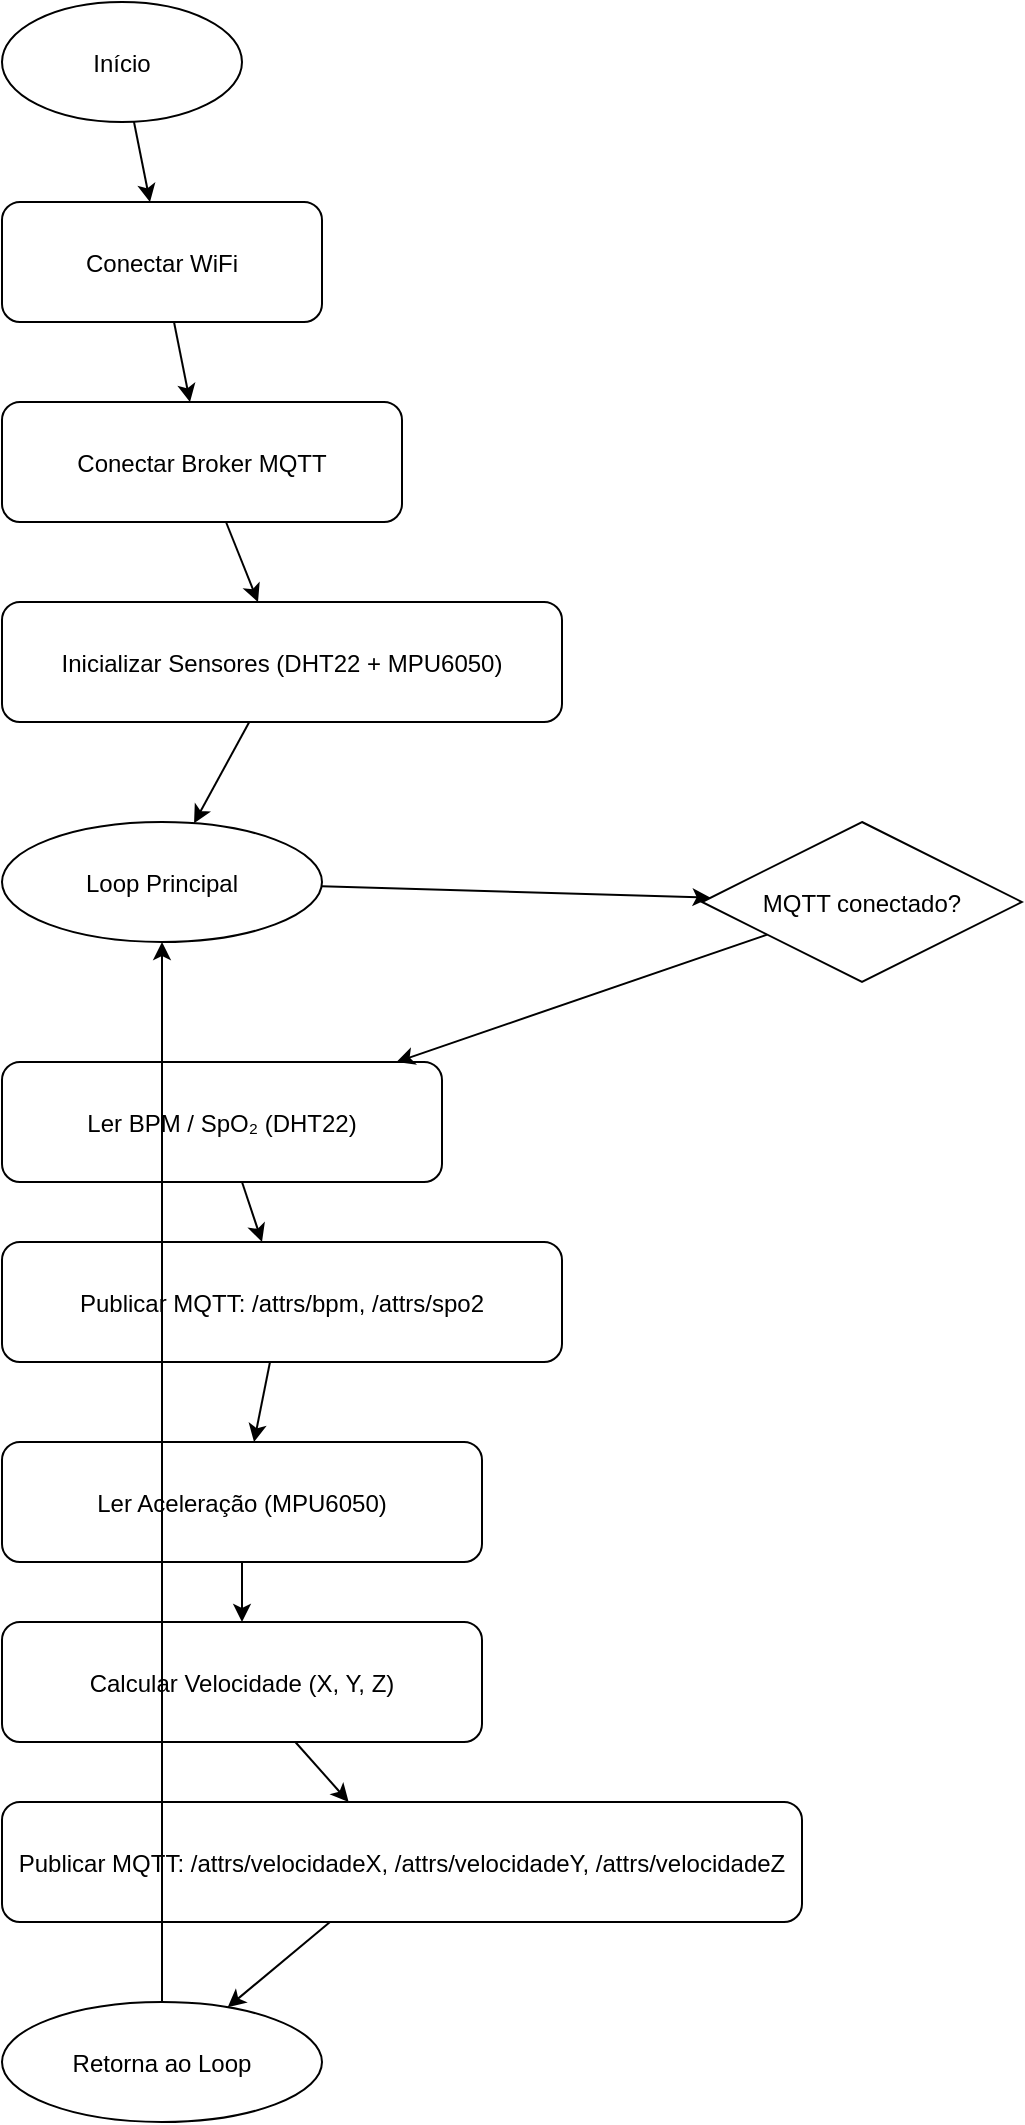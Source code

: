 <mxfile>
  <diagram id="IoTProject" name="Fluxograma IoT">
    <mxGraphModel dx="1280" dy="720" grid="1" gridSize="10" guides="1" tooltips="1" connect="1" arrows="1" fold="1" page="1" pageScale="1" pageWidth="1920" pageHeight="1080" math="0" shadow="0">
      <root>
        <mxCell id="0" />
        <mxCell id="1" parent="0" />

        <!-- Início -->
        <mxCell id="start" value="Início" style="ellipse;fill=#d5e8d4;stroke=#82b366;" vertex="1" parent="1">
          <mxGeometry x="100" y="50" width="120" height="60" as="geometry" />
        </mxCell>

        <!-- Conectar WiFi -->
        <mxCell id="wifi" value="Conectar WiFi" style="rounded=1;fill=#dae8fc;stroke=#6c8ebf;" vertex="1" parent="1">
          <mxGeometry x="100" y="150" width="160" height="60" as="geometry" />
        </mxCell>

        <!-- Conectar MQTT -->
        <mxCell id="mqtt" value="Conectar Broker MQTT" style="rounded=1;fill=#dae8fc;stroke=#6c8ebf;" vertex="1" parent="1">
          <mxGeometry x="100" y="250" width="200" height="60" as="geometry" />
        </mxCell>

        <!-- Inicializar Sensores -->
        <mxCell id="sensors" value="Inicializar Sensores (DHT22 + MPU6050)" style="rounded=1;fill=#fff2cc;stroke=#d6b656;" vertex="1" parent="1">
          <mxGeometry x="100" y="350" width="280" height="60" as="geometry" />
        </mxCell>

        <!-- Loop Principal -->
        <mxCell id="loop" value="Loop Principal" style="ellipse;fill=#f8cecc;stroke=#b85450;" vertex="1" parent="1">
          <mxGeometry x="100" y="460" width="160" height="60" as="geometry" />
        </mxCell>

        <!-- Verificar Conexão -->
        <mxCell id="checkConn" value="MQTT conectado?" style="rhombus;fill=#ffe6cc;stroke=#d79b00;" vertex="1" parent="1">
          <mxGeometry x="450" y="460" width="160" height="80" as="geometry" />
        </mxCell>

        <!-- Ler BPM/SpO2 -->
        <mxCell id="dht" value="Ler BPM / SpO₂ (DHT22)" style="rounded=1;fill=#e1d5e7;stroke=#9673a6;" vertex="1" parent="1">
          <mxGeometry x="100" y="580" width="220" height="60" as="geometry" />
        </mxCell>

        <!-- Publicar BPM/SpO2 -->
        <mxCell id="pubDht" value="Publicar MQTT: /attrs/bpm, /attrs/spo2" style="rounded=1;fill=#e1d5e7;stroke=#9673a6;" vertex="1" parent="1">
          <mxGeometry x="100" y="670" width="280" height="60" as="geometry" />
        </mxCell>

        <!-- Ler MPU -->
        <mxCell id="mpu" value="Ler Aceleração (MPU6050)" style="rounded=1;fill=#f5f5f5;stroke=#666666;" vertex="1" parent="1">
          <mxGeometry x="100" y="770" width="240" height="60" as="geometry" />
        </mxCell>

        <!-- Calcular velocidade -->
        <mxCell id="vel" value="Calcular Velocidade (X, Y, Z)" style="rounded=1;fill=#f5f5f5;stroke=#666666;" vertex="1" parent="1">
          <mxGeometry x="100" y="860" width="240" height="60" as="geometry" />
        </mxCell>

        <!-- Publicar Velocidade -->
        <mxCell id="pubVel" value="Publicar MQTT: /attrs/velocidadeX, /attrs/velocidadeY, /attrs/velocidadeZ" style="rounded=1;fill=#f5f5f5;stroke=#666666;" vertex="1" parent="1">
          <mxGeometry x="100" y="950" width="400" height="60" as="geometry" />
        </mxCell>

        <!-- Retorno Loop -->
        <mxCell id="backLoop" value="Retorna ao Loop" style="ellipse;fill=#d5e8d4;stroke=#82b366;" vertex="1" parent="1">
          <mxGeometry x="100" y="1050" width="160" height="60" as="geometry" />
        </mxCell>

        <!-- Conectores -->
        <mxCell id="e1" edge="1" parent="1" source="start" target="wifi"><mxGeometry relative="1" as="geometry"/></mxCell>
        <mxCell id="e2" edge="1" parent="1" source="wifi" target="mqtt"><mxGeometry relative="1" as="geometry"/></mxCell>
        <mxCell id="e3" edge="1" parent="1" source="mqtt" target="sensors"><mxGeometry relative="1" as="geometry"/></mxCell>
        <mxCell id="e4" edge="1" parent="1" source="sensors" target="loop"><mxGeometry relative="1" as="geometry"/></mxCell>
        <mxCell id="e5" edge="1" parent="1" source="loop" target="checkConn"><mxGeometry relative="1" as="geometry"/></mxCell>
        <mxCell id="e6" edge="1" parent="1" source="checkConn" target="dht"><mxGeometry relative="1" as="geometry"/></mxCell>
        <mxCell id="e7" edge="1" parent="1" source="dht" target="pubDht"><mxGeometry relative="1" as="geometry"/></mxCell>
        <mxCell id="e8" edge="1" parent="1" source="pubDht" target="mpu"><mxGeometry relative="1" as="geometry"/></mxCell>
        <mxCell id="e9" edge="1" parent="1" source="mpu" target="vel"><mxGeometry relative="1" as="geometry"/></mxCell>
        <mxCell id="e10" edge="1" parent="1" source="vel" target="pubVel"><mxGeometry relative="1" as="geometry"/></mxCell>
        <mxCell id="e11" edge="1" parent="1" source="pubVel" target="backLoop"><mxGeometry relative="1" as="geometry"/></mxCell>
        <mxCell id="e12" edge="1" parent="1" source="backLoop" target="loop"><mxGeometry relative="1" as="geometry"/></mxCell>

      </root>
    </mxGraphModel>
  </diagram>
</mxfile>
